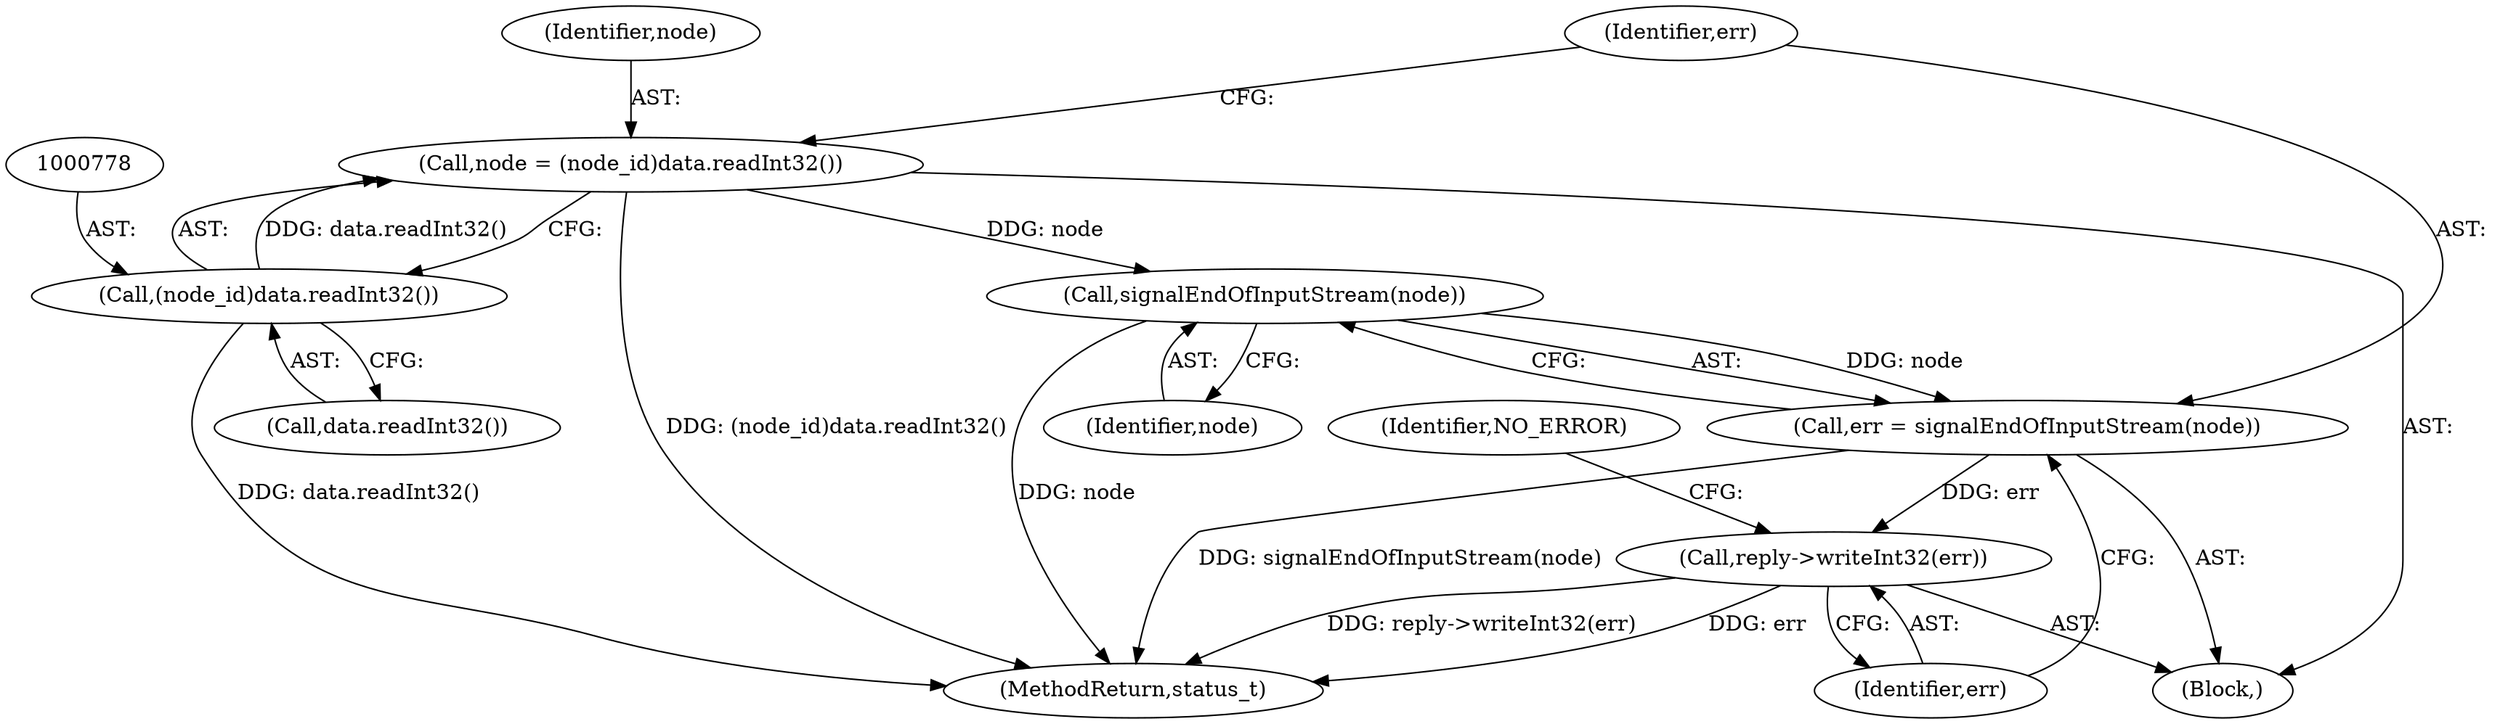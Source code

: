 digraph "0_Android_8d87321b704cb3f88e8cae668937d001fd63d5e3@API" {
"1000783" [label="(Call,signalEndOfInputStream(node))"];
"1000775" [label="(Call,node = (node_id)data.readInt32())"];
"1000777" [label="(Call,(node_id)data.readInt32())"];
"1000781" [label="(Call,err = signalEndOfInputStream(node))"];
"1000785" [label="(Call,reply->writeInt32(err))"];
"1000777" [label="(Call,(node_id)data.readInt32())"];
"1000786" [label="(Identifier,err)"];
"1000782" [label="(Identifier,err)"];
"1001207" [label="(MethodReturn,status_t)"];
"1000784" [label="(Identifier,node)"];
"1000769" [label="(Block,)"];
"1000781" [label="(Call,err = signalEndOfInputStream(node))"];
"1000785" [label="(Call,reply->writeInt32(err))"];
"1000775" [label="(Call,node = (node_id)data.readInt32())"];
"1000783" [label="(Call,signalEndOfInputStream(node))"];
"1000788" [label="(Identifier,NO_ERROR)"];
"1000779" [label="(Call,data.readInt32())"];
"1000776" [label="(Identifier,node)"];
"1000783" -> "1000781"  [label="AST: "];
"1000783" -> "1000784"  [label="CFG: "];
"1000784" -> "1000783"  [label="AST: "];
"1000781" -> "1000783"  [label="CFG: "];
"1000783" -> "1001207"  [label="DDG: node"];
"1000783" -> "1000781"  [label="DDG: node"];
"1000775" -> "1000783"  [label="DDG: node"];
"1000775" -> "1000769"  [label="AST: "];
"1000775" -> "1000777"  [label="CFG: "];
"1000776" -> "1000775"  [label="AST: "];
"1000777" -> "1000775"  [label="AST: "];
"1000782" -> "1000775"  [label="CFG: "];
"1000775" -> "1001207"  [label="DDG: (node_id)data.readInt32()"];
"1000777" -> "1000775"  [label="DDG: data.readInt32()"];
"1000777" -> "1000779"  [label="CFG: "];
"1000778" -> "1000777"  [label="AST: "];
"1000779" -> "1000777"  [label="AST: "];
"1000777" -> "1001207"  [label="DDG: data.readInt32()"];
"1000781" -> "1000769"  [label="AST: "];
"1000782" -> "1000781"  [label="AST: "];
"1000786" -> "1000781"  [label="CFG: "];
"1000781" -> "1001207"  [label="DDG: signalEndOfInputStream(node)"];
"1000781" -> "1000785"  [label="DDG: err"];
"1000785" -> "1000769"  [label="AST: "];
"1000785" -> "1000786"  [label="CFG: "];
"1000786" -> "1000785"  [label="AST: "];
"1000788" -> "1000785"  [label="CFG: "];
"1000785" -> "1001207"  [label="DDG: reply->writeInt32(err)"];
"1000785" -> "1001207"  [label="DDG: err"];
}
